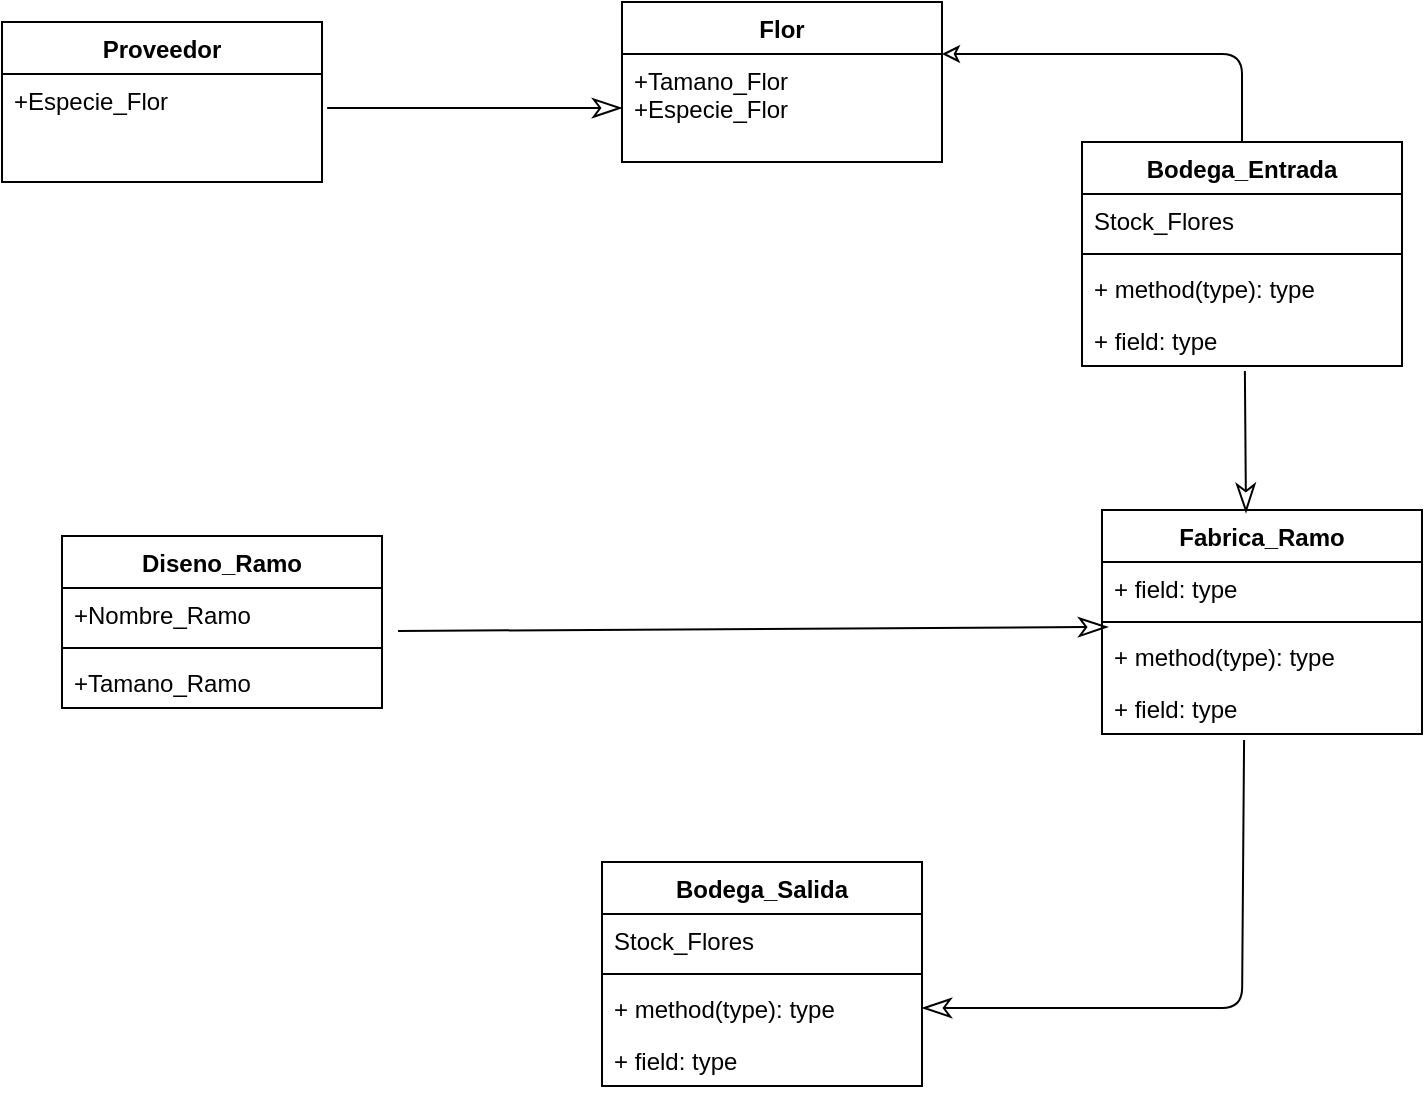 <mxfile version="14.1.7" type="github">
  <diagram id="kVwTeMHGYhJqZuIX_OV1" name="Page-1">
    <mxGraphModel dx="870" dy="538" grid="1" gridSize="10" guides="1" tooltips="1" connect="1" arrows="1" fold="1" page="1" pageScale="1" pageWidth="850" pageHeight="1100" math="0" shadow="0">
      <root>
        <mxCell id="0" />
        <mxCell id="1" parent="0" />
        <mxCell id="U4Ih6U7uTvrpNvz_iSX6-10" value="Flor" style="swimlane;fontStyle=1;align=center;verticalAlign=top;childLayout=stackLayout;horizontal=1;startSize=26;horizontalStack=0;resizeParent=1;resizeParentMax=0;resizeLast=0;collapsible=1;marginBottom=0;" vertex="1" parent="1">
          <mxGeometry x="330" y="30" width="160" height="80" as="geometry" />
        </mxCell>
        <mxCell id="U4Ih6U7uTvrpNvz_iSX6-13" value="+Tamano_Flor&#xa;+Especie_Flor" style="text;strokeColor=none;fillColor=none;align=left;verticalAlign=top;spacingLeft=4;spacingRight=4;overflow=hidden;rotatable=0;points=[[0,0.5],[1,0.5]];portConstraint=eastwest;" vertex="1" parent="U4Ih6U7uTvrpNvz_iSX6-10">
          <mxGeometry y="26" width="160" height="54" as="geometry" />
        </mxCell>
        <mxCell id="U4Ih6U7uTvrpNvz_iSX6-32" value="Bodega_Entrada" style="swimlane;fontStyle=1;align=center;verticalAlign=top;childLayout=stackLayout;horizontal=1;startSize=26;horizontalStack=0;resizeParent=1;resizeParentMax=0;resizeLast=0;collapsible=1;marginBottom=0;" vertex="1" parent="1">
          <mxGeometry x="560" y="100" width="160" height="112" as="geometry" />
        </mxCell>
        <mxCell id="U4Ih6U7uTvrpNvz_iSX6-33" value="Stock_Flores" style="text;strokeColor=none;fillColor=none;align=left;verticalAlign=top;spacingLeft=4;spacingRight=4;overflow=hidden;rotatable=0;points=[[0,0.5],[1,0.5]];portConstraint=eastwest;" vertex="1" parent="U4Ih6U7uTvrpNvz_iSX6-32">
          <mxGeometry y="26" width="160" height="26" as="geometry" />
        </mxCell>
        <mxCell id="U4Ih6U7uTvrpNvz_iSX6-34" value="" style="line;strokeWidth=1;fillColor=none;align=left;verticalAlign=middle;spacingTop=-1;spacingLeft=3;spacingRight=3;rotatable=0;labelPosition=right;points=[];portConstraint=eastwest;" vertex="1" parent="U4Ih6U7uTvrpNvz_iSX6-32">
          <mxGeometry y="52" width="160" height="8" as="geometry" />
        </mxCell>
        <mxCell id="U4Ih6U7uTvrpNvz_iSX6-35" value="+ method(type): type" style="text;strokeColor=none;fillColor=none;align=left;verticalAlign=top;spacingLeft=4;spacingRight=4;overflow=hidden;rotatable=0;points=[[0,0.5],[1,0.5]];portConstraint=eastwest;" vertex="1" parent="U4Ih6U7uTvrpNvz_iSX6-32">
          <mxGeometry y="60" width="160" height="26" as="geometry" />
        </mxCell>
        <mxCell id="U4Ih6U7uTvrpNvz_iSX6-11" value="+ field: type" style="text;strokeColor=none;fillColor=none;align=left;verticalAlign=top;spacingLeft=4;spacingRight=4;overflow=hidden;rotatable=0;points=[[0,0.5],[1,0.5]];portConstraint=eastwest;" vertex="1" parent="U4Ih6U7uTvrpNvz_iSX6-32">
          <mxGeometry y="86" width="160" height="26" as="geometry" />
        </mxCell>
        <mxCell id="U4Ih6U7uTvrpNvz_iSX6-36" value="Diseno_Ramo" style="swimlane;fontStyle=1;align=center;verticalAlign=top;childLayout=stackLayout;horizontal=1;startSize=26;horizontalStack=0;resizeParent=1;resizeParentMax=0;resizeLast=0;collapsible=1;marginBottom=0;" vertex="1" parent="1">
          <mxGeometry x="50" y="297" width="160" height="86" as="geometry" />
        </mxCell>
        <mxCell id="U4Ih6U7uTvrpNvz_iSX6-37" value="+Nombre_Ramo" style="text;strokeColor=none;fillColor=none;align=left;verticalAlign=top;spacingLeft=4;spacingRight=4;overflow=hidden;rotatable=0;points=[[0,0.5],[1,0.5]];portConstraint=eastwest;" vertex="1" parent="U4Ih6U7uTvrpNvz_iSX6-36">
          <mxGeometry y="26" width="160" height="26" as="geometry" />
        </mxCell>
        <mxCell id="U4Ih6U7uTvrpNvz_iSX6-38" value="" style="line;strokeWidth=1;fillColor=none;align=left;verticalAlign=middle;spacingTop=-1;spacingLeft=3;spacingRight=3;rotatable=0;labelPosition=right;points=[];portConstraint=eastwest;" vertex="1" parent="U4Ih6U7uTvrpNvz_iSX6-36">
          <mxGeometry y="52" width="160" height="8" as="geometry" />
        </mxCell>
        <mxCell id="U4Ih6U7uTvrpNvz_iSX6-39" value="+Tamano_Ramo" style="text;strokeColor=none;fillColor=none;align=left;verticalAlign=top;spacingLeft=4;spacingRight=4;overflow=hidden;rotatable=0;points=[[0,0.5],[1,0.5]];portConstraint=eastwest;" vertex="1" parent="U4Ih6U7uTvrpNvz_iSX6-36">
          <mxGeometry y="60" width="160" height="26" as="geometry" />
        </mxCell>
        <mxCell id="U4Ih6U7uTvrpNvz_iSX6-40" value="Fabrica_Ramo" style="swimlane;fontStyle=1;align=center;verticalAlign=top;childLayout=stackLayout;horizontal=1;startSize=26;horizontalStack=0;resizeParent=1;resizeParentMax=0;resizeLast=0;collapsible=1;marginBottom=0;" vertex="1" parent="1">
          <mxGeometry x="570" y="284" width="160" height="112" as="geometry" />
        </mxCell>
        <mxCell id="U4Ih6U7uTvrpNvz_iSX6-41" value="+ field: type" style="text;strokeColor=none;fillColor=none;align=left;verticalAlign=top;spacingLeft=4;spacingRight=4;overflow=hidden;rotatable=0;points=[[0,0.5],[1,0.5]];portConstraint=eastwest;" vertex="1" parent="U4Ih6U7uTvrpNvz_iSX6-40">
          <mxGeometry y="26" width="160" height="26" as="geometry" />
        </mxCell>
        <mxCell id="U4Ih6U7uTvrpNvz_iSX6-42" value="" style="line;strokeWidth=1;fillColor=none;align=left;verticalAlign=middle;spacingTop=-1;spacingLeft=3;spacingRight=3;rotatable=0;labelPosition=right;points=[];portConstraint=eastwest;" vertex="1" parent="U4Ih6U7uTvrpNvz_iSX6-40">
          <mxGeometry y="52" width="160" height="8" as="geometry" />
        </mxCell>
        <mxCell id="U4Ih6U7uTvrpNvz_iSX6-43" value="+ method(type): type" style="text;strokeColor=none;fillColor=none;align=left;verticalAlign=top;spacingLeft=4;spacingRight=4;overflow=hidden;rotatable=0;points=[[0,0.5],[1,0.5]];portConstraint=eastwest;" vertex="1" parent="U4Ih6U7uTvrpNvz_iSX6-40">
          <mxGeometry y="60" width="160" height="26" as="geometry" />
        </mxCell>
        <mxCell id="U4Ih6U7uTvrpNvz_iSX6-44" value="+ field: type" style="text;strokeColor=none;fillColor=none;align=left;verticalAlign=top;spacingLeft=4;spacingRight=4;overflow=hidden;rotatable=0;points=[[0,0.5],[1,0.5]];portConstraint=eastwest;" vertex="1" parent="U4Ih6U7uTvrpNvz_iSX6-40">
          <mxGeometry y="86" width="160" height="26" as="geometry" />
        </mxCell>
        <mxCell id="U4Ih6U7uTvrpNvz_iSX6-47" value="Bodega_Salida" style="swimlane;fontStyle=1;align=center;verticalAlign=top;childLayout=stackLayout;horizontal=1;startSize=26;horizontalStack=0;resizeParent=1;resizeParentMax=0;resizeLast=0;collapsible=1;marginBottom=0;" vertex="1" parent="1">
          <mxGeometry x="320" y="460" width="160" height="112" as="geometry" />
        </mxCell>
        <mxCell id="U4Ih6U7uTvrpNvz_iSX6-48" value="Stock_Flores" style="text;strokeColor=none;fillColor=none;align=left;verticalAlign=top;spacingLeft=4;spacingRight=4;overflow=hidden;rotatable=0;points=[[0,0.5],[1,0.5]];portConstraint=eastwest;" vertex="1" parent="U4Ih6U7uTvrpNvz_iSX6-47">
          <mxGeometry y="26" width="160" height="26" as="geometry" />
        </mxCell>
        <mxCell id="U4Ih6U7uTvrpNvz_iSX6-49" value="" style="line;strokeWidth=1;fillColor=none;align=left;verticalAlign=middle;spacingTop=-1;spacingLeft=3;spacingRight=3;rotatable=0;labelPosition=right;points=[];portConstraint=eastwest;" vertex="1" parent="U4Ih6U7uTvrpNvz_iSX6-47">
          <mxGeometry y="52" width="160" height="8" as="geometry" />
        </mxCell>
        <mxCell id="U4Ih6U7uTvrpNvz_iSX6-50" value="+ method(type): type" style="text;strokeColor=none;fillColor=none;align=left;verticalAlign=top;spacingLeft=4;spacingRight=4;overflow=hidden;rotatable=0;points=[[0,0.5],[1,0.5]];portConstraint=eastwest;" vertex="1" parent="U4Ih6U7uTvrpNvz_iSX6-47">
          <mxGeometry y="60" width="160" height="26" as="geometry" />
        </mxCell>
        <mxCell id="U4Ih6U7uTvrpNvz_iSX6-51" value="+ field: type" style="text;strokeColor=none;fillColor=none;align=left;verticalAlign=top;spacingLeft=4;spacingRight=4;overflow=hidden;rotatable=0;points=[[0,0.5],[1,0.5]];portConstraint=eastwest;" vertex="1" parent="U4Ih6U7uTvrpNvz_iSX6-47">
          <mxGeometry y="86" width="160" height="26" as="geometry" />
        </mxCell>
        <mxCell id="U4Ih6U7uTvrpNvz_iSX6-52" value="Proveedor" style="swimlane;fontStyle=1;align=center;verticalAlign=top;childLayout=stackLayout;horizontal=1;startSize=26;horizontalStack=0;resizeParent=1;resizeParentMax=0;resizeLast=0;collapsible=1;marginBottom=0;" vertex="1" parent="1">
          <mxGeometry x="20" y="40" width="160" height="80" as="geometry" />
        </mxCell>
        <mxCell id="U4Ih6U7uTvrpNvz_iSX6-53" value="+Especie_Flor" style="text;strokeColor=none;fillColor=none;align=left;verticalAlign=top;spacingLeft=4;spacingRight=4;overflow=hidden;rotatable=0;points=[[0,0.5],[1,0.5]];portConstraint=eastwest;" vertex="1" parent="U4Ih6U7uTvrpNvz_iSX6-52">
          <mxGeometry y="26" width="160" height="54" as="geometry" />
        </mxCell>
        <mxCell id="U4Ih6U7uTvrpNvz_iSX6-54" value="" style="endArrow=classicThin;endFill=0;endSize=12;html=1;exitX=1.016;exitY=0.315;exitDx=0;exitDy=0;exitPerimeter=0;entryX=0;entryY=0.5;entryDx=0;entryDy=0;" edge="1" parent="1" source="U4Ih6U7uTvrpNvz_iSX6-53" target="U4Ih6U7uTvrpNvz_iSX6-13">
          <mxGeometry width="160" relative="1" as="geometry">
            <mxPoint x="340" y="220" as="sourcePoint" />
            <mxPoint x="500" y="220" as="targetPoint" />
          </mxGeometry>
        </mxCell>
        <mxCell id="U4Ih6U7uTvrpNvz_iSX6-55" value="" style="endArrow=none;endFill=0;endSize=24;html=1;entryX=0.5;entryY=0;entryDx=0;entryDy=0;startArrow=classic;startFill=0;" edge="1" parent="1" target="U4Ih6U7uTvrpNvz_iSX6-32">
          <mxGeometry width="160" relative="1" as="geometry">
            <mxPoint x="490" y="56" as="sourcePoint" />
            <mxPoint x="500" y="220" as="targetPoint" />
            <Array as="points">
              <mxPoint x="640" y="56" />
            </Array>
          </mxGeometry>
        </mxCell>
        <mxCell id="U4Ih6U7uTvrpNvz_iSX6-57" value="" style="endArrow=classicThin;endFill=0;endSize=12;html=1;exitX=0.509;exitY=1.096;exitDx=0;exitDy=0;exitPerimeter=0;entryX=0.45;entryY=0.013;entryDx=0;entryDy=0;entryPerimeter=0;" edge="1" parent="1" source="U4Ih6U7uTvrpNvz_iSX6-11" target="U4Ih6U7uTvrpNvz_iSX6-40">
          <mxGeometry width="160" relative="1" as="geometry">
            <mxPoint x="580" y="240.01" as="sourcePoint" />
            <mxPoint x="727.44" y="240" as="targetPoint" />
          </mxGeometry>
        </mxCell>
        <mxCell id="U4Ih6U7uTvrpNvz_iSX6-59" value="" style="endArrow=classicThin;endFill=0;endSize=12;html=1;exitX=1.05;exitY=0.827;exitDx=0;exitDy=0;exitPerimeter=0;entryX=0.019;entryY=1.25;entryDx=0;entryDy=0;entryPerimeter=0;" edge="1" parent="1" source="U4Ih6U7uTvrpNvz_iSX6-37" target="U4Ih6U7uTvrpNvz_iSX6-41">
          <mxGeometry width="160" relative="1" as="geometry">
            <mxPoint x="280.0" y="259.996" as="sourcePoint" />
            <mxPoint x="280.56" y="330.956" as="targetPoint" />
          </mxGeometry>
        </mxCell>
        <mxCell id="U4Ih6U7uTvrpNvz_iSX6-60" value="" style="endArrow=classicThin;endFill=0;endSize=12;html=1;exitX=0.444;exitY=1.115;exitDx=0;exitDy=0;exitPerimeter=0;entryX=1;entryY=0.5;entryDx=0;entryDy=0;" edge="1" parent="1" source="U4Ih6U7uTvrpNvz_iSX6-44" target="U4Ih6U7uTvrpNvz_iSX6-50">
          <mxGeometry width="160" relative="1" as="geometry">
            <mxPoint x="228" y="354.502" as="sourcePoint" />
            <mxPoint x="583.04" y="352.5" as="targetPoint" />
            <Array as="points">
              <mxPoint x="640" y="533" />
            </Array>
          </mxGeometry>
        </mxCell>
      </root>
    </mxGraphModel>
  </diagram>
</mxfile>
